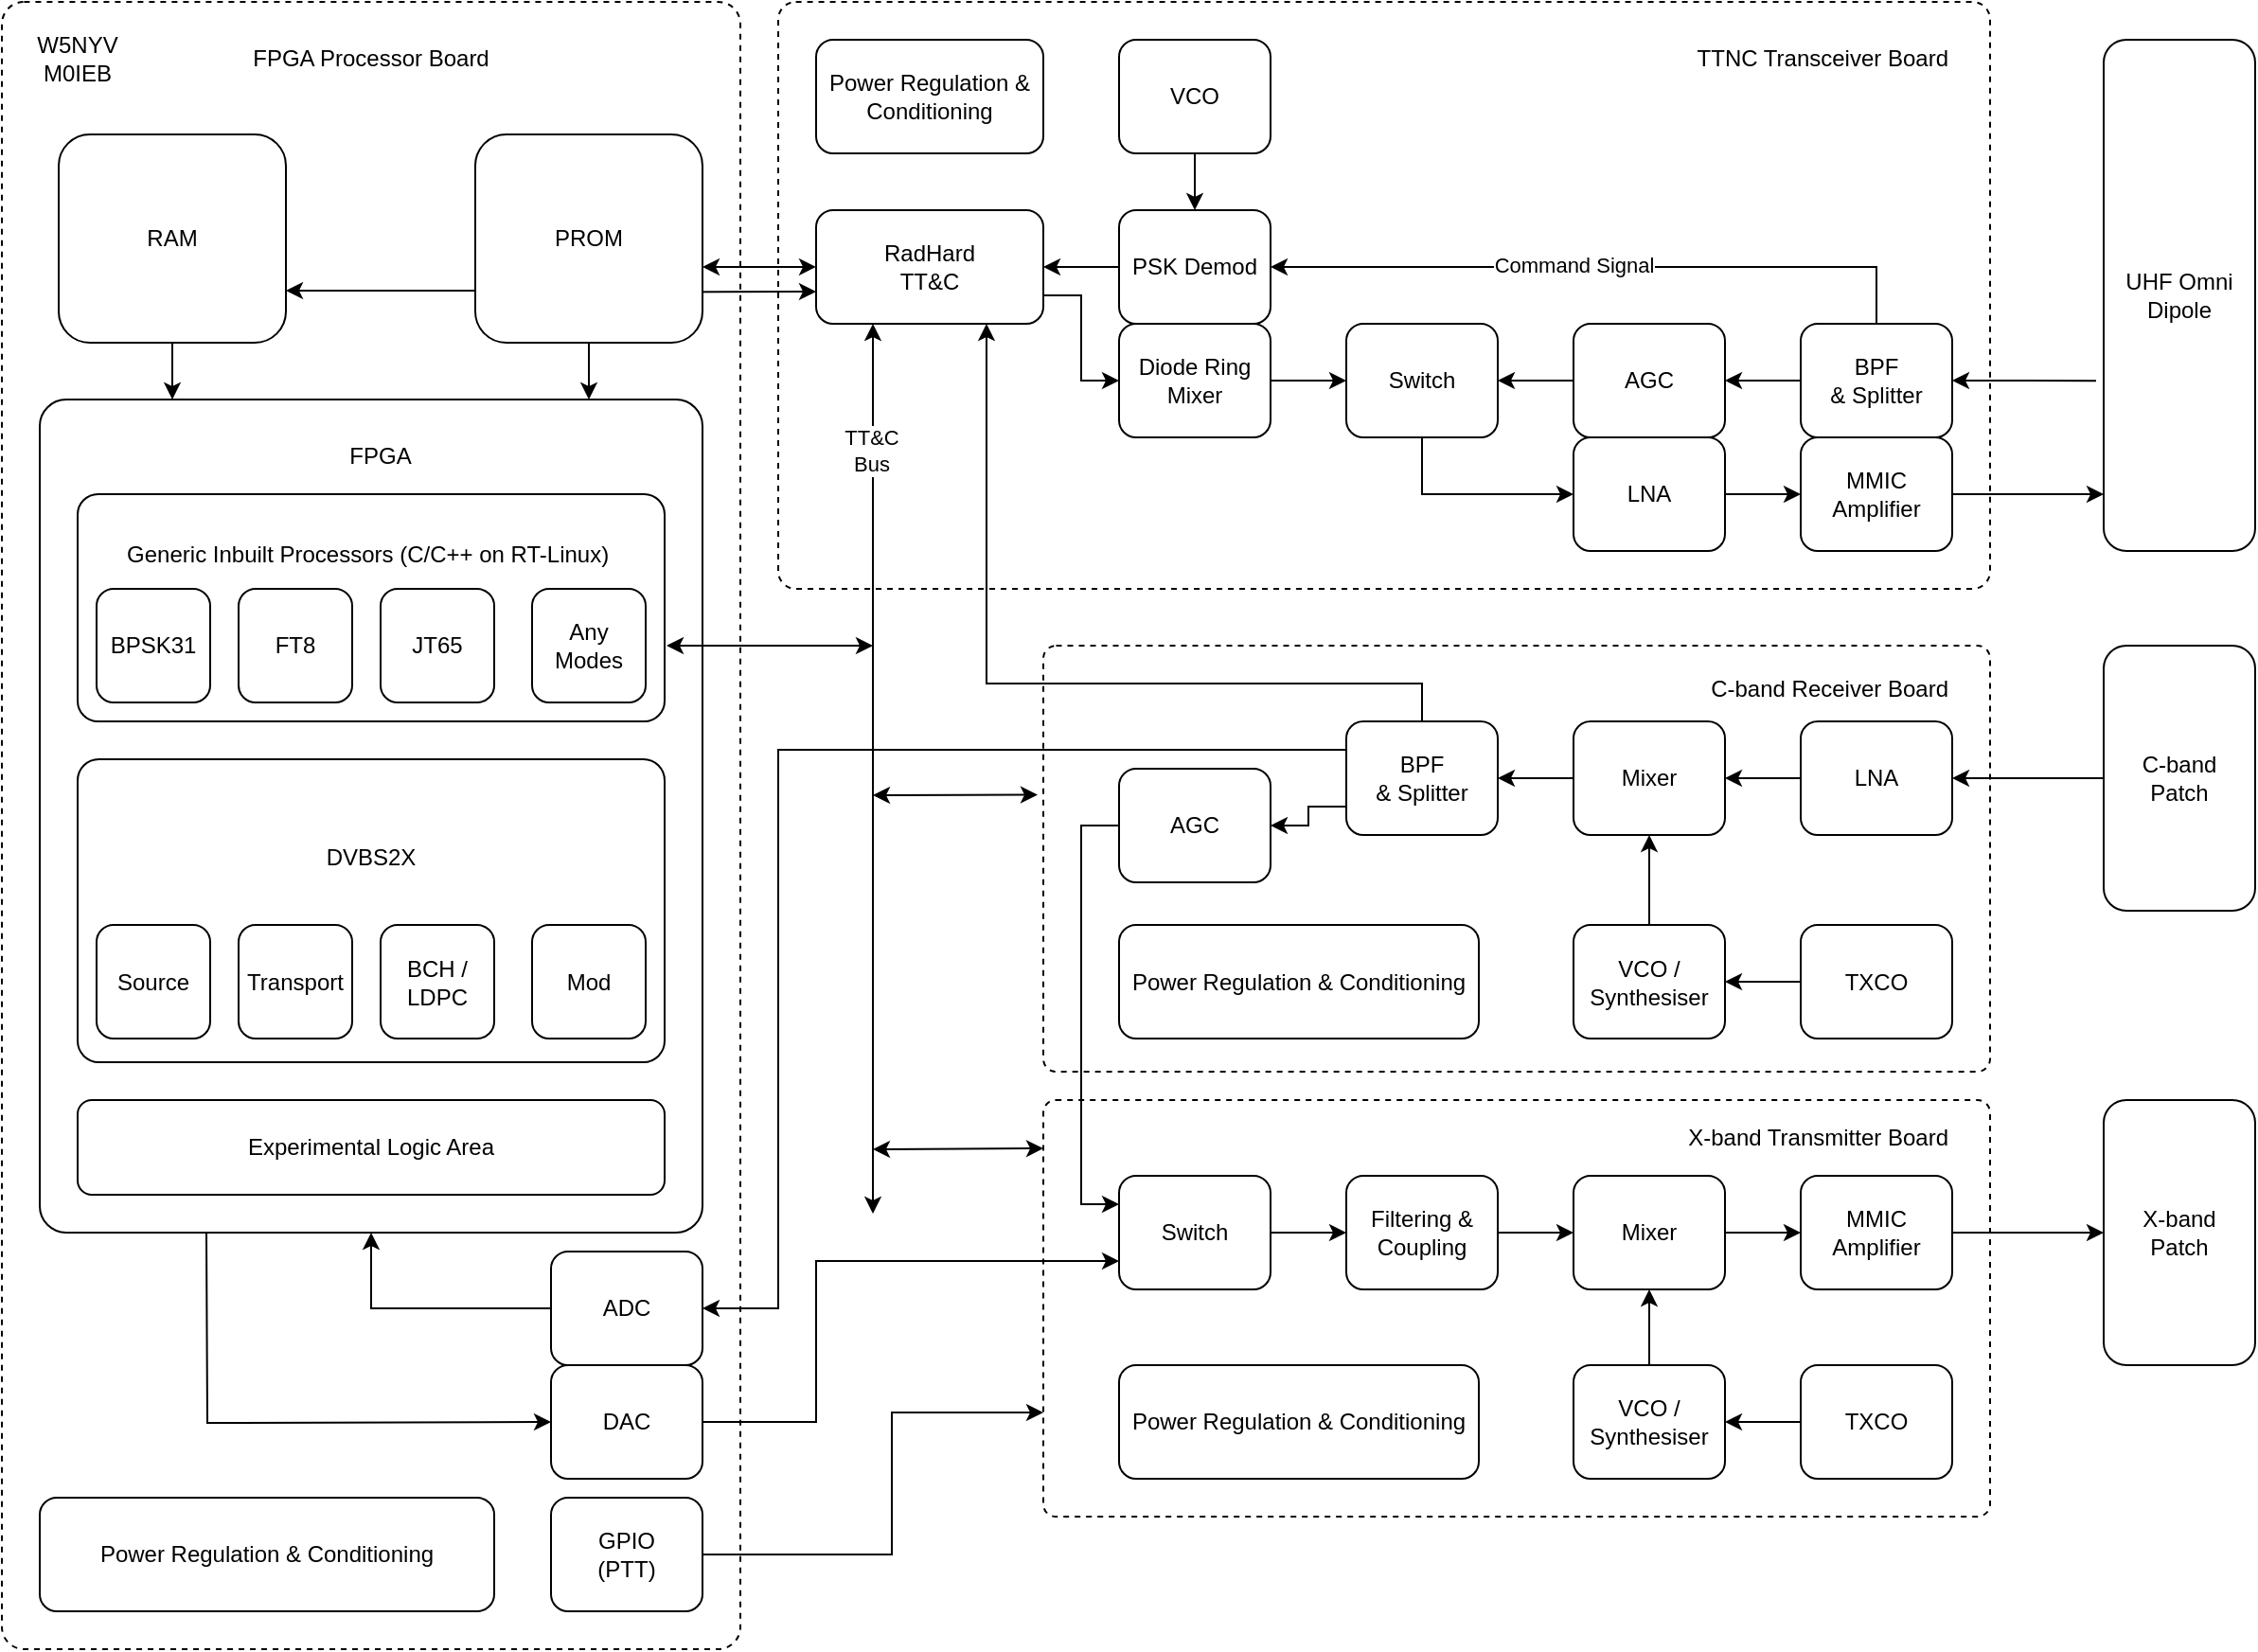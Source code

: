 <mxfile version="13.0.8" type="google"><diagram id="l2XfiYNVNpYVIOPTbfz_" name="Page-1"><mxGraphModel dx="2066" dy="1047" grid="1" gridSize="10" guides="1" tooltips="1" connect="1" arrows="1" fold="1" page="1" pageScale="1" pageWidth="1654" pageHeight="1169" math="0" shadow="0"><root><mxCell id="0"/><mxCell id="1" parent="0"/><mxCell id="nLnf8sUvUmYDnHuUmGrv-95" value="" style="rounded=1;whiteSpace=wrap;html=1;fillColor=none;dashed=1;arcSize=3;" parent="1" vertex="1"><mxGeometry x="370" y="20" width="390" height="870" as="geometry"/></mxCell><mxCell id="6QBlzxoRUGhADN-Y6dL4-11" style="edgeStyle=orthogonalEdgeStyle;rounded=0;orthogonalLoop=1;jettySize=auto;html=1;exitX=0.5;exitY=1;exitDx=0;exitDy=0;entryX=0;entryY=0.5;entryDx=0;entryDy=0;startArrow=classic;startFill=1;endArrow=none;endFill=0;" parent="1" source="GZUW73VzADsDvYSnw5N7-1" target="GZUW73VzADsDvYSnw5N7-23" edge="1"><mxGeometry relative="1" as="geometry"/></mxCell><mxCell id="GZUW73VzADsDvYSnw5N7-1" value="" style="rounded=1;whiteSpace=wrap;html=1;arcSize=4;labelPosition=center;verticalLabelPosition=middle;align=center;verticalAlign=middle;" parent="1" vertex="1"><mxGeometry x="390" y="230" width="350" height="440" as="geometry"/></mxCell><mxCell id="nLnf8sUvUmYDnHuUmGrv-92" value="Generic Inbuilt Processors (C/C++ on RT-Linux)&amp;nbsp;&lt;br&gt;&lt;br&gt;&lt;br&gt;&lt;br&gt;&lt;br&gt;" style="rounded=1;whiteSpace=wrap;html=1;fillColor=#ffffff;align=center;glass=0;arcSize=9;" parent="1" vertex="1"><mxGeometry x="410" y="280" width="310" height="120" as="geometry"/></mxCell><mxCell id="nLnf8sUvUmYDnHuUmGrv-48" value="" style="rounded=1;whiteSpace=wrap;html=1;fillColor=none;dashed=1;arcSize=3;" parent="1" vertex="1"><mxGeometry x="780" y="20" width="640" height="310" as="geometry"/></mxCell><mxCell id="nLnf8sUvUmYDnHuUmGrv-50" value="" style="rounded=1;whiteSpace=wrap;html=1;fillColor=none;dashed=1;arcSize=3;" parent="1" vertex="1"><mxGeometry x="920" y="600" width="500" height="220" as="geometry"/></mxCell><mxCell id="GZUW73VzADsDvYSnw5N7-2" value="Power Regulation &amp;amp; Conditioning" style="rounded=1;whiteSpace=wrap;html=1;" parent="1" vertex="1"><mxGeometry x="390" y="810" width="240" height="60" as="geometry"/></mxCell><mxCell id="GZUW73VzADsDvYSnw5N7-4" value="Power Regulation &amp;amp; Conditioning" style="rounded=1;whiteSpace=wrap;html=1;" parent="1" vertex="1"><mxGeometry x="800" y="40" width="120" height="60" as="geometry"/></mxCell><mxCell id="nLnf8sUvUmYDnHuUmGrv-38" style="edgeStyle=orthogonalEdgeStyle;rounded=0;orthogonalLoop=1;jettySize=auto;html=1;exitX=0;exitY=0.5;exitDx=0;exitDy=0;entryX=1;entryY=0.5;entryDx=0;entryDy=0;" parent="1" source="GZUW73VzADsDvYSnw5N7-10" target="nLnf8sUvUmYDnHuUmGrv-22" edge="1"><mxGeometry relative="1" as="geometry"/></mxCell><mxCell id="GZUW73VzADsDvYSnw5N7-10" value="PSK Demod" style="rounded=1;whiteSpace=wrap;html=1;" parent="1" vertex="1"><mxGeometry x="960" y="130" width="80" height="60" as="geometry"/></mxCell><mxCell id="nLnf8sUvUmYDnHuUmGrv-41" style="edgeStyle=orthogonalEdgeStyle;rounded=0;orthogonalLoop=1;jettySize=auto;html=1;exitX=0.5;exitY=1;exitDx=0;exitDy=0;entryX=0.5;entryY=0;entryDx=0;entryDy=0;" parent="1" source="GZUW73VzADsDvYSnw5N7-15" target="GZUW73VzADsDvYSnw5N7-10" edge="1"><mxGeometry relative="1" as="geometry"/></mxCell><mxCell id="GZUW73VzADsDvYSnw5N7-15" value="VCO" style="rounded=1;whiteSpace=wrap;html=1;" parent="1" vertex="1"><mxGeometry x="960" y="40" width="80" height="60" as="geometry"/></mxCell><mxCell id="nLnf8sUvUmYDnHuUmGrv-28" style="edgeStyle=orthogonalEdgeStyle;rounded=0;orthogonalLoop=1;jettySize=auto;html=1;exitX=1;exitY=0.5;exitDx=0;exitDy=0;entryX=0;entryY=0.5;entryDx=0;entryDy=0;" parent="1" source="GZUW73VzADsDvYSnw5N7-16" target="GZUW73VzADsDvYSnw5N7-17" edge="1"><mxGeometry relative="1" as="geometry"/></mxCell><mxCell id="GZUW73VzADsDvYSnw5N7-16" value="LNA" style="rounded=1;whiteSpace=wrap;html=1;" parent="1" vertex="1"><mxGeometry x="1200" y="250" width="80" height="60" as="geometry"/></mxCell><mxCell id="nLnf8sUvUmYDnHuUmGrv-60" style="edgeStyle=orthogonalEdgeStyle;rounded=0;orthogonalLoop=1;jettySize=auto;html=1;exitX=1;exitY=0.5;exitDx=0;exitDy=0;entryX=0;entryY=0.889;entryDx=0;entryDy=0;entryPerimeter=0;startArrow=none;startFill=0;endArrow=classic;endFill=1;" parent="1" source="GZUW73VzADsDvYSnw5N7-17" target="nLnf8sUvUmYDnHuUmGrv-3" edge="1"><mxGeometry relative="1" as="geometry"/></mxCell><mxCell id="GZUW73VzADsDvYSnw5N7-17" value="MMIC Amplifier" style="rounded=1;whiteSpace=wrap;html=1;" parent="1" vertex="1"><mxGeometry x="1320" y="250" width="80" height="60" as="geometry"/></mxCell><mxCell id="GZUW73VzADsDvYSnw5N7-20" value="Power Regulation &amp;amp; Conditioning" style="rounded=1;whiteSpace=wrap;html=1;" parent="1" vertex="1"><mxGeometry x="960" y="740" width="190" height="60" as="geometry"/></mxCell><mxCell id="GZUW73VzADsDvYSnw5N7-23" value="ADC" style="rounded=1;whiteSpace=wrap;html=1;" parent="1" vertex="1"><mxGeometry x="660" y="680" width="80" height="60" as="geometry"/></mxCell><mxCell id="nLnf8sUvUmYDnHuUmGrv-81" value="" style="edgeStyle=orthogonalEdgeStyle;rounded=0;orthogonalLoop=1;jettySize=auto;html=1;startArrow=none;startFill=0;endArrow=classic;endFill=1;" parent="1" source="GZUW73VzADsDvYSnw5N7-26" target="GZUW73VzADsDvYSnw5N7-30" edge="1"><mxGeometry relative="1" as="geometry"/></mxCell><mxCell id="GZUW73VzADsDvYSnw5N7-26" value="Filtering &amp;amp; Coupling" style="rounded=1;whiteSpace=wrap;html=1;" parent="1" vertex="1"><mxGeometry x="1080" y="640" width="80" height="60" as="geometry"/></mxCell><mxCell id="GZUW73VzADsDvYSnw5N7-29" style="edgeStyle=orthogonalEdgeStyle;rounded=0;orthogonalLoop=1;jettySize=auto;html=1;exitX=1;exitY=0.5;exitDx=0;exitDy=0;" parent="1" source="GZUW73VzADsDvYSnw5N7-30" target="GZUW73VzADsDvYSnw5N7-34" edge="1"><mxGeometry relative="1" as="geometry"/></mxCell><mxCell id="GZUW73VzADsDvYSnw5N7-30" value="Mixer" style="rounded=1;whiteSpace=wrap;html=1;" parent="1" vertex="1"><mxGeometry x="1200" y="640" width="80" height="60" as="geometry"/></mxCell><mxCell id="nLnf8sUvUmYDnHuUmGrv-46" value="" style="edgeStyle=orthogonalEdgeStyle;rounded=0;orthogonalLoop=1;jettySize=auto;html=1;" parent="1" source="GZUW73VzADsDvYSnw5N7-31" target="GZUW73VzADsDvYSnw5N7-30" edge="1"><mxGeometry relative="1" as="geometry"/></mxCell><mxCell id="GZUW73VzADsDvYSnw5N7-31" value="VCO / Synthesiser" style="rounded=1;whiteSpace=wrap;html=1;" parent="1" vertex="1"><mxGeometry x="1200" y="740" width="80" height="60" as="geometry"/></mxCell><mxCell id="nLnf8sUvUmYDnHuUmGrv-82" value="" style="edgeStyle=orthogonalEdgeStyle;rounded=0;orthogonalLoop=1;jettySize=auto;html=1;startArrow=none;startFill=0;endArrow=classic;endFill=1;" parent="1" source="GZUW73VzADsDvYSnw5N7-34" target="nLnf8sUvUmYDnHuUmGrv-2" edge="1"><mxGeometry relative="1" as="geometry"/></mxCell><mxCell id="GZUW73VzADsDvYSnw5N7-34" value="MMIC Amplifier" style="rounded=1;whiteSpace=wrap;html=1;" parent="1" vertex="1"><mxGeometry x="1320" y="640" width="80" height="60" as="geometry"/></mxCell><mxCell id="nLnf8sUvUmYDnHuUmGrv-47" value="" style="edgeStyle=orthogonalEdgeStyle;rounded=0;orthogonalLoop=1;jettySize=auto;html=1;" parent="1" source="GZUW73VzADsDvYSnw5N7-35" target="GZUW73VzADsDvYSnw5N7-31" edge="1"><mxGeometry relative="1" as="geometry"/></mxCell><mxCell id="GZUW73VzADsDvYSnw5N7-35" value="TXCO" style="rounded=1;whiteSpace=wrap;html=1;" parent="1" vertex="1"><mxGeometry x="1320" y="740" width="80" height="60" as="geometry"/></mxCell><mxCell id="nLnf8sUvUmYDnHuUmGrv-2" value="X-band &lt;br&gt;Patch" style="rounded=1;whiteSpace=wrap;html=1;" parent="1" vertex="1"><mxGeometry x="1480" y="600" width="80" height="140" as="geometry"/></mxCell><mxCell id="nLnf8sUvUmYDnHuUmGrv-3" value="UHF Omni Dipole" style="rounded=1;whiteSpace=wrap;html=1;" parent="1" vertex="1"><mxGeometry x="1480" y="40" width="80" height="270" as="geometry"/></mxCell><mxCell id="nLnf8sUvUmYDnHuUmGrv-37" style="edgeStyle=orthogonalEdgeStyle;rounded=0;orthogonalLoop=1;jettySize=auto;html=1;exitX=0;exitY=0.5;exitDx=0;exitDy=0;entryX=1;entryY=0.5;entryDx=0;entryDy=0;" parent="1" source="nLnf8sUvUmYDnHuUmGrv-8" target="nLnf8sUvUmYDnHuUmGrv-24" edge="1"><mxGeometry relative="1" as="geometry"/></mxCell><mxCell id="nLnf8sUvUmYDnHuUmGrv-8" value="AGC" style="rounded=1;whiteSpace=wrap;html=1;" parent="1" vertex="1"><mxGeometry x="1200" y="190" width="80" height="60" as="geometry"/></mxCell><mxCell id="nLnf8sUvUmYDnHuUmGrv-98" value="" style="edgeStyle=orthogonalEdgeStyle;rounded=0;orthogonalLoop=1;jettySize=auto;html=1;startArrow=classic;startFill=1;endArrow=classic;endFill=1;entryX=1;entryY=0.636;entryDx=0;entryDy=0;entryPerimeter=0;" parent="1" source="nLnf8sUvUmYDnHuUmGrv-22" target="nLnf8sUvUmYDnHuUmGrv-89" edge="1"><mxGeometry relative="1" as="geometry"/></mxCell><mxCell id="nLnf8sUvUmYDnHuUmGrv-22" value="RadHard&lt;br&gt;TT&amp;amp;C" style="rounded=1;whiteSpace=wrap;html=1;" parent="1" vertex="1"><mxGeometry x="800" y="130" width="120" height="60" as="geometry"/></mxCell><mxCell id="nLnf8sUvUmYDnHuUmGrv-36" style="edgeStyle=orthogonalEdgeStyle;rounded=0;orthogonalLoop=1;jettySize=auto;html=1;exitX=0.5;exitY=1;exitDx=0;exitDy=0;entryX=0;entryY=0.5;entryDx=0;entryDy=0;" parent="1" source="nLnf8sUvUmYDnHuUmGrv-24" target="GZUW73VzADsDvYSnw5N7-16" edge="1"><mxGeometry relative="1" as="geometry"/></mxCell><mxCell id="nLnf8sUvUmYDnHuUmGrv-24" value="Switch" style="rounded=1;whiteSpace=wrap;html=1;" parent="1" vertex="1"><mxGeometry x="1080" y="190" width="80" height="60" as="geometry"/></mxCell><mxCell id="nLnf8sUvUmYDnHuUmGrv-33" style="edgeStyle=orthogonalEdgeStyle;rounded=0;orthogonalLoop=1;jettySize=auto;html=1;exitX=0;exitY=0.5;exitDx=0;exitDy=0;entryX=1;entryY=0.5;entryDx=0;entryDy=0;" parent="1" source="nLnf8sUvUmYDnHuUmGrv-25" target="nLnf8sUvUmYDnHuUmGrv-8" edge="1"><mxGeometry relative="1" as="geometry"/></mxCell><mxCell id="nLnf8sUvUmYDnHuUmGrv-34" style="edgeStyle=orthogonalEdgeStyle;rounded=0;orthogonalLoop=1;jettySize=auto;html=1;exitX=0.5;exitY=0;exitDx=0;exitDy=0;entryX=1;entryY=0.5;entryDx=0;entryDy=0;" parent="1" source="nLnf8sUvUmYDnHuUmGrv-25" target="GZUW73VzADsDvYSnw5N7-10" edge="1"><mxGeometry relative="1" as="geometry"/></mxCell><mxCell id="nLnf8sUvUmYDnHuUmGrv-115" value="Command Signal" style="edgeLabel;html=1;align=center;verticalAlign=middle;resizable=0;points=[];" parent="nLnf8sUvUmYDnHuUmGrv-34" vertex="1" connectable="0"><mxGeometry x="0.086" y="-1" relative="1" as="geometry"><mxPoint as="offset"/></mxGeometry></mxCell><mxCell id="nLnf8sUvUmYDnHuUmGrv-59" style="edgeStyle=orthogonalEdgeStyle;rounded=0;orthogonalLoop=1;jettySize=auto;html=1;exitX=1;exitY=0.5;exitDx=0;exitDy=0;entryX=-0.05;entryY=0.667;entryDx=0;entryDy=0;entryPerimeter=0;startArrow=classic;startFill=1;endArrow=none;endFill=0;" parent="1" source="nLnf8sUvUmYDnHuUmGrv-25" target="nLnf8sUvUmYDnHuUmGrv-3" edge="1"><mxGeometry relative="1" as="geometry"/></mxCell><mxCell id="nLnf8sUvUmYDnHuUmGrv-25" value="BPF &lt;br&gt;&amp;amp; Splitter" style="rounded=1;whiteSpace=wrap;html=1;" parent="1" vertex="1"><mxGeometry x="1320" y="190" width="80" height="60" as="geometry"/></mxCell><mxCell id="nLnf8sUvUmYDnHuUmGrv-40" style="edgeStyle=orthogonalEdgeStyle;rounded=0;orthogonalLoop=1;jettySize=auto;html=1;exitX=1;exitY=0.5;exitDx=0;exitDy=0;entryX=0;entryY=0.5;entryDx=0;entryDy=0;" parent="1" source="nLnf8sUvUmYDnHuUmGrv-26" target="nLnf8sUvUmYDnHuUmGrv-24" edge="1"><mxGeometry relative="1" as="geometry"/></mxCell><mxCell id="3rDECDPrNrPNJgk22epR-1" style="edgeStyle=orthogonalEdgeStyle;rounded=0;orthogonalLoop=1;jettySize=auto;html=1;exitX=1;exitY=0.75;exitDx=0;exitDy=0;entryX=0;entryY=0.5;entryDx=0;entryDy=0;" parent="1" source="nLnf8sUvUmYDnHuUmGrv-22" target="nLnf8sUvUmYDnHuUmGrv-26" edge="1"><mxGeometry relative="1" as="geometry"><mxPoint x="940" y="220" as="targetPoint"/></mxGeometry></mxCell><mxCell id="nLnf8sUvUmYDnHuUmGrv-26" value="Diode Ring Mixer" style="rounded=1;whiteSpace=wrap;html=1;" parent="1" vertex="1"><mxGeometry x="960" y="190" width="80" height="60" as="geometry"/></mxCell><mxCell id="nLnf8sUvUmYDnHuUmGrv-49" value="TTNC Transceiver Board" style="text;html=1;strokeColor=none;fillColor=none;align=right;verticalAlign=middle;whiteSpace=wrap;rounded=0;dashed=1;" parent="1" vertex="1"><mxGeometry x="1250" y="40" width="150" height="20" as="geometry"/></mxCell><mxCell id="nLnf8sUvUmYDnHuUmGrv-51" value="X-band Transmitter Board" style="text;html=1;strokeColor=none;fillColor=none;align=right;verticalAlign=middle;whiteSpace=wrap;rounded=0;dashed=1;" parent="1" vertex="1"><mxGeometry x="1250" y="610" width="150" height="20" as="geometry"/></mxCell><mxCell id="nLnf8sUvUmYDnHuUmGrv-52" value="DVBS2X&lt;br&gt;&lt;br&gt;&lt;br&gt;&lt;br&gt;&lt;br&gt;" style="rounded=1;whiteSpace=wrap;html=1;fillColor=#ffffff;align=center;glass=0;arcSize=7;" parent="1" vertex="1"><mxGeometry x="410" y="420" width="310" height="160" as="geometry"/></mxCell><mxCell id="nLnf8sUvUmYDnHuUmGrv-56" value="BPSK31" style="rounded=1;whiteSpace=wrap;html=1;fillColor=#ffffff;align=center;glass=0;" parent="1" vertex="1"><mxGeometry x="420" y="330" width="60" height="60" as="geometry"/></mxCell><mxCell id="nLnf8sUvUmYDnHuUmGrv-57" value="Experimental Logic Area" style="rounded=1;whiteSpace=wrap;html=1;fillColor=#ffffff;align=center;glass=0;" parent="1" vertex="1"><mxGeometry x="410" y="600" width="310" height="50" as="geometry"/></mxCell><mxCell id="nLnf8sUvUmYDnHuUmGrv-61" value="" style="rounded=1;whiteSpace=wrap;html=1;fillColor=none;dashed=1;arcSize=3;" parent="1" vertex="1"><mxGeometry x="920" y="360" width="500" height="225" as="geometry"/></mxCell><mxCell id="nLnf8sUvUmYDnHuUmGrv-62" value="Power Regulation &amp;amp; Conditioning" style="rounded=1;whiteSpace=wrap;html=1;" parent="1" vertex="1"><mxGeometry x="960" y="507.5" width="190" height="60" as="geometry"/></mxCell><mxCell id="6QBlzxoRUGhADN-Y6dL4-20" style="edgeStyle=orthogonalEdgeStyle;rounded=0;orthogonalLoop=1;jettySize=auto;html=1;exitX=1;exitY=0.5;exitDx=0;exitDy=0;entryX=0;entryY=0.75;entryDx=0;entryDy=0;" parent="1" source="nLnf8sUvUmYDnHuUmGrv-63" target="6QBlzxoRUGhADN-Y6dL4-19" edge="1"><mxGeometry relative="1" as="geometry"><Array as="points"><mxPoint x="800" y="770"/><mxPoint x="800" y="685"/></Array></mxGeometry></mxCell><mxCell id="nLnf8sUvUmYDnHuUmGrv-63" value="DAC" style="rounded=1;whiteSpace=wrap;html=1;" parent="1" vertex="1"><mxGeometry x="660" y="740" width="80" height="60" as="geometry"/></mxCell><mxCell id="6QBlzxoRUGhADN-Y6dL4-30" style="edgeStyle=orthogonalEdgeStyle;rounded=0;orthogonalLoop=1;jettySize=auto;html=1;exitX=0;exitY=0.25;exitDx=0;exitDy=0;entryX=1;entryY=0.5;entryDx=0;entryDy=0;" parent="1" source="nLnf8sUvUmYDnHuUmGrv-68" target="GZUW73VzADsDvYSnw5N7-23" edge="1"><mxGeometry relative="1" as="geometry"><Array as="points"><mxPoint x="780" y="415"/><mxPoint x="780" y="710"/></Array></mxGeometry></mxCell><mxCell id="6QBlzxoRUGhADN-Y6dL4-31" style="edgeStyle=orthogonalEdgeStyle;rounded=0;orthogonalLoop=1;jettySize=auto;html=1;exitX=0;exitY=0.75;exitDx=0;exitDy=0;entryX=1;entryY=0.5;entryDx=0;entryDy=0;startArrow=none;startFill=0;endArrow=classic;endFill=1;" parent="1" source="nLnf8sUvUmYDnHuUmGrv-68" target="6QBlzxoRUGhADN-Y6dL4-21" edge="1"><mxGeometry relative="1" as="geometry"/></mxCell><mxCell id="6QBlzxoRUGhADN-Y6dL4-32" style="edgeStyle=orthogonalEdgeStyle;rounded=0;orthogonalLoop=1;jettySize=auto;html=1;exitX=0.5;exitY=0;exitDx=0;exitDy=0;entryX=0.75;entryY=1;entryDx=0;entryDy=0;startArrow=none;startFill=0;endArrow=classic;endFill=1;" parent="1" source="nLnf8sUvUmYDnHuUmGrv-68" target="nLnf8sUvUmYDnHuUmGrv-22" edge="1"><mxGeometry relative="1" as="geometry"><Array as="points"><mxPoint x="1120" y="380"/><mxPoint x="890" y="380"/></Array></mxGeometry></mxCell><mxCell id="nLnf8sUvUmYDnHuUmGrv-68" value="BPF&lt;br&gt;&amp;amp; Splitter" style="rounded=1;whiteSpace=wrap;html=1;" parent="1" vertex="1"><mxGeometry x="1080" y="400" width="80" height="60" as="geometry"/></mxCell><mxCell id="nLnf8sUvUmYDnHuUmGrv-85" value="" style="edgeStyle=orthogonalEdgeStyle;rounded=0;orthogonalLoop=1;jettySize=auto;html=1;startArrow=none;startFill=0;endArrow=classic;endFill=1;" parent="1" source="nLnf8sUvUmYDnHuUmGrv-71" target="nLnf8sUvUmYDnHuUmGrv-68" edge="1"><mxGeometry relative="1" as="geometry"/></mxCell><mxCell id="nLnf8sUvUmYDnHuUmGrv-71" value="Mixer" style="rounded=1;whiteSpace=wrap;html=1;" parent="1" vertex="1"><mxGeometry x="1200" y="400" width="80" height="60" as="geometry"/></mxCell><mxCell id="nLnf8sUvUmYDnHuUmGrv-72" value="" style="edgeStyle=orthogonalEdgeStyle;rounded=0;orthogonalLoop=1;jettySize=auto;html=1;" parent="1" source="nLnf8sUvUmYDnHuUmGrv-73" target="nLnf8sUvUmYDnHuUmGrv-71" edge="1"><mxGeometry relative="1" as="geometry"/></mxCell><mxCell id="nLnf8sUvUmYDnHuUmGrv-73" value="VCO / Synthesiser" style="rounded=1;whiteSpace=wrap;html=1;" parent="1" vertex="1"><mxGeometry x="1200" y="507.5" width="80" height="60" as="geometry"/></mxCell><mxCell id="nLnf8sUvUmYDnHuUmGrv-84" style="edgeStyle=orthogonalEdgeStyle;rounded=0;orthogonalLoop=1;jettySize=auto;html=1;exitX=0;exitY=0.5;exitDx=0;exitDy=0;entryX=1;entryY=0.5;entryDx=0;entryDy=0;startArrow=none;startFill=0;endArrow=classic;endFill=1;" parent="1" source="nLnf8sUvUmYDnHuUmGrv-74" target="nLnf8sUvUmYDnHuUmGrv-71" edge="1"><mxGeometry relative="1" as="geometry"/></mxCell><mxCell id="nLnf8sUvUmYDnHuUmGrv-74" value="LNA" style="rounded=1;whiteSpace=wrap;html=1;" parent="1" vertex="1"><mxGeometry x="1320" y="400" width="80" height="60" as="geometry"/></mxCell><mxCell id="nLnf8sUvUmYDnHuUmGrv-76" value="" style="edgeStyle=orthogonalEdgeStyle;rounded=0;orthogonalLoop=1;jettySize=auto;html=1;" parent="1" source="nLnf8sUvUmYDnHuUmGrv-77" target="nLnf8sUvUmYDnHuUmGrv-73" edge="1"><mxGeometry relative="1" as="geometry"/></mxCell><mxCell id="nLnf8sUvUmYDnHuUmGrv-77" value="TXCO" style="rounded=1;whiteSpace=wrap;html=1;" parent="1" vertex="1"><mxGeometry x="1320" y="507.5" width="80" height="60" as="geometry"/></mxCell><mxCell id="nLnf8sUvUmYDnHuUmGrv-87" value="" style="edgeStyle=orthogonalEdgeStyle;rounded=0;orthogonalLoop=1;jettySize=auto;html=1;startArrow=none;startFill=0;endArrow=classic;endFill=1;" parent="1" source="nLnf8sUvUmYDnHuUmGrv-78" target="nLnf8sUvUmYDnHuUmGrv-74" edge="1"><mxGeometry relative="1" as="geometry"/></mxCell><mxCell id="nLnf8sUvUmYDnHuUmGrv-78" value="C-band &lt;br&gt;Patch" style="rounded=1;whiteSpace=wrap;html=1;" parent="1" vertex="1"><mxGeometry x="1480" y="360" width="80" height="140" as="geometry"/></mxCell><mxCell id="nLnf8sUvUmYDnHuUmGrv-79" value="C-band Receiver Board" style="text;html=1;strokeColor=none;fillColor=none;align=right;verticalAlign=middle;whiteSpace=wrap;rounded=0;dashed=1;" parent="1" vertex="1"><mxGeometry x="1250" y="372.5" width="150" height="20" as="geometry"/></mxCell><mxCell id="nLnf8sUvUmYDnHuUmGrv-83" style="edgeStyle=orthogonalEdgeStyle;rounded=0;orthogonalLoop=1;jettySize=auto;html=1;exitX=0.5;exitY=1;exitDx=0;exitDy=0;startArrow=none;startFill=0;endArrow=classic;endFill=1;" parent="1" source="nLnf8sUvUmYDnHuUmGrv-2" target="nLnf8sUvUmYDnHuUmGrv-2" edge="1"><mxGeometry relative="1" as="geometry"/></mxCell><mxCell id="nLnf8sUvUmYDnHuUmGrv-88" value="FPGA" style="text;html=1;strokeColor=none;fillColor=none;align=center;verticalAlign=middle;whiteSpace=wrap;rounded=0;glass=0;" parent="1" vertex="1"><mxGeometry x="550" y="250" width="40" height="20" as="geometry"/></mxCell><mxCell id="6QBlzxoRUGhADN-Y6dL4-10" value="" style="edgeStyle=orthogonalEdgeStyle;rounded=0;orthogonalLoop=1;jettySize=auto;html=1;" parent="1" source="nLnf8sUvUmYDnHuUmGrv-89" edge="1"><mxGeometry relative="1" as="geometry"><mxPoint x="680" y="230" as="targetPoint"/></mxGeometry></mxCell><mxCell id="6QBlzxoRUGhADN-Y6dL4-2" style="edgeStyle=orthogonalEdgeStyle;rounded=0;orthogonalLoop=1;jettySize=auto;html=1;exitX=0.5;exitY=1;exitDx=0;exitDy=0;entryX=0.2;entryY=0;entryDx=0;entryDy=0;entryPerimeter=0;" parent="1" source="nLnf8sUvUmYDnHuUmGrv-93" target="GZUW73VzADsDvYSnw5N7-1" edge="1"><mxGeometry relative="1" as="geometry"/></mxCell><mxCell id="nLnf8sUvUmYDnHuUmGrv-93" value="RAM" style="rounded=1;whiteSpace=wrap;html=1;fillColor=#ffffff;align=center;glass=0;" parent="1" vertex="1"><mxGeometry x="400" y="90" width="120" height="110" as="geometry"/></mxCell><mxCell id="nLnf8sUvUmYDnHuUmGrv-96" value="FPGA Processor Board" style="text;html=1;strokeColor=none;fillColor=none;align=center;verticalAlign=middle;whiteSpace=wrap;rounded=0;glass=0;" parent="1" vertex="1"><mxGeometry x="495" y="40" width="140" height="20" as="geometry"/></mxCell><mxCell id="nLnf8sUvUmYDnHuUmGrv-108" style="edgeStyle=orthogonalEdgeStyle;rounded=0;orthogonalLoop=1;jettySize=auto;html=1;exitX=0;exitY=0.5;exitDx=0;exitDy=0;startArrow=classic;startFill=1;endArrow=none;endFill=0;" parent="1" edge="1"><mxGeometry relative="1" as="geometry"><mxPoint x="660" y="770" as="sourcePoint"/><mxPoint x="478" y="670" as="targetPoint"/></mxGeometry></mxCell><mxCell id="6QBlzxoRUGhADN-Y6dL4-33" style="edgeStyle=orthogonalEdgeStyle;rounded=0;orthogonalLoop=1;jettySize=auto;html=1;exitX=1;exitY=0.5;exitDx=0;exitDy=0;entryX=0;entryY=0.75;entryDx=0;entryDy=0;startArrow=none;startFill=0;endArrow=classic;endFill=1;" parent="1" source="6QBlzxoRUGhADN-Y6dL4-4" target="nLnf8sUvUmYDnHuUmGrv-50" edge="1"><mxGeometry relative="1" as="geometry"><Array as="points"><mxPoint x="840" y="840"/><mxPoint x="840" y="765"/></Array></mxGeometry></mxCell><mxCell id="6QBlzxoRUGhADN-Y6dL4-4" value="GPIO&lt;br&gt;(PTT)" style="rounded=1;whiteSpace=wrap;html=1;" parent="1" vertex="1"><mxGeometry x="660" y="810" width="80" height="60" as="geometry"/></mxCell><mxCell id="6QBlzxoRUGhADN-Y6dL4-5" value="FT8" style="rounded=1;whiteSpace=wrap;html=1;fillColor=#ffffff;align=center;glass=0;" parent="1" vertex="1"><mxGeometry x="495" y="330" width="60" height="60" as="geometry"/></mxCell><mxCell id="6QBlzxoRUGhADN-Y6dL4-6" value="JT65" style="rounded=1;whiteSpace=wrap;html=1;fillColor=#ffffff;align=center;glass=0;" parent="1" vertex="1"><mxGeometry x="570" y="330" width="60" height="60" as="geometry"/></mxCell><mxCell id="6QBlzxoRUGhADN-Y6dL4-7" value="Any Modes" style="rounded=1;whiteSpace=wrap;html=1;fillColor=#ffffff;align=center;glass=0;" parent="1" vertex="1"><mxGeometry x="650" y="330" width="60" height="60" as="geometry"/></mxCell><mxCell id="6QBlzxoRUGhADN-Y6dL4-14" value="W5NYV&lt;br&gt;M0IEB" style="text;html=1;strokeColor=none;fillColor=none;align=center;verticalAlign=middle;whiteSpace=wrap;rounded=0;" parent="1" vertex="1"><mxGeometry x="390" y="40" width="40" height="20" as="geometry"/></mxCell><mxCell id="6QBlzxoRUGhADN-Y6dL4-25" style="edgeStyle=orthogonalEdgeStyle;rounded=0;orthogonalLoop=1;jettySize=auto;html=1;exitX=1;exitY=0.5;exitDx=0;exitDy=0;entryX=0;entryY=0.5;entryDx=0;entryDy=0;" parent="1" source="6QBlzxoRUGhADN-Y6dL4-19" target="GZUW73VzADsDvYSnw5N7-26" edge="1"><mxGeometry relative="1" as="geometry"/></mxCell><mxCell id="6QBlzxoRUGhADN-Y6dL4-19" value="Switch" style="rounded=1;whiteSpace=wrap;html=1;" parent="1" vertex="1"><mxGeometry x="960" y="640" width="80" height="60" as="geometry"/></mxCell><mxCell id="6QBlzxoRUGhADN-Y6dL4-24" style="edgeStyle=orthogonalEdgeStyle;rounded=0;orthogonalLoop=1;jettySize=auto;html=1;exitX=0;exitY=0.5;exitDx=0;exitDy=0;entryX=0;entryY=0.25;entryDx=0;entryDy=0;" parent="1" source="6QBlzxoRUGhADN-Y6dL4-21" target="6QBlzxoRUGhADN-Y6dL4-19" edge="1"><mxGeometry relative="1" as="geometry"/></mxCell><mxCell id="6QBlzxoRUGhADN-Y6dL4-21" value="AGC" style="rounded=1;whiteSpace=wrap;html=1;" parent="1" vertex="1"><mxGeometry x="960" y="425" width="80" height="60" as="geometry"/></mxCell><mxCell id="6QBlzxoRUGhADN-Y6dL4-34" value="" style="endArrow=classic;startArrow=classic;html=1;entryX=0.25;entryY=1;entryDx=0;entryDy=0;" parent="1" target="nLnf8sUvUmYDnHuUmGrv-22" edge="1"><mxGeometry width="50" height="50" relative="1" as="geometry"><mxPoint x="830" y="660" as="sourcePoint"/><mxPoint x="870" y="270" as="targetPoint"/></mxGeometry></mxCell><mxCell id="6QBlzxoRUGhADN-Y6dL4-39" value="TT&amp;amp;C&lt;br&gt;Bus" style="edgeLabel;html=1;align=center;verticalAlign=middle;resizable=0;points=[];" parent="6QBlzxoRUGhADN-Y6dL4-34" vertex="1" connectable="0"><mxGeometry x="0.715" y="1" relative="1" as="geometry"><mxPoint as="offset"/></mxGeometry></mxCell><mxCell id="6QBlzxoRUGhADN-Y6dL4-35" value="" style="endArrow=classic;startArrow=classic;html=1;entryX=-0.006;entryY=0.35;entryDx=0;entryDy=0;entryPerimeter=0;" parent="1" target="nLnf8sUvUmYDnHuUmGrv-61" edge="1"><mxGeometry width="50" height="50" relative="1" as="geometry"><mxPoint x="830" y="439" as="sourcePoint"/><mxPoint x="890" y="440" as="targetPoint"/></mxGeometry></mxCell><mxCell id="6QBlzxoRUGhADN-Y6dL4-36" value="" style="endArrow=classic;startArrow=classic;html=1;entryX=0;entryY=0.116;entryDx=0;entryDy=0;entryPerimeter=0;" parent="1" target="nLnf8sUvUmYDnHuUmGrv-50" edge="1"><mxGeometry width="50" height="50" relative="1" as="geometry"><mxPoint x="830" y="626" as="sourcePoint"/><mxPoint x="900" y="520" as="targetPoint"/></mxGeometry></mxCell><mxCell id="6QBlzxoRUGhADN-Y6dL4-37" value="" style="endArrow=classic;startArrow=classic;html=1;entryX=0;entryY=0.116;entryDx=0;entryDy=0;entryPerimeter=0;" parent="1" edge="1"><mxGeometry width="50" height="50" relative="1" as="geometry"><mxPoint x="721" y="360" as="sourcePoint"/><mxPoint x="830" y="360" as="targetPoint"/></mxGeometry></mxCell><mxCell id="6QBlzxoRUGhADN-Y6dL4-38" value="" style="edgeStyle=orthogonalEdgeStyle;rounded=0;orthogonalLoop=1;jettySize=auto;html=1;startArrow=classic;startFill=1;endArrow=classic;endFill=1;entryX=1;entryY=0.75;entryDx=0;entryDy=0;" parent="1" target="nLnf8sUvUmYDnHuUmGrv-93" edge="1"><mxGeometry relative="1" as="geometry"><mxPoint x="800" y="173" as="sourcePoint"/><mxPoint x="750" y="169.96" as="targetPoint"/></mxGeometry></mxCell><mxCell id="nLnf8sUvUmYDnHuUmGrv-89" value="PROM" style="rounded=1;whiteSpace=wrap;html=1;fillColor=#ffffff;align=center;glass=0;" parent="1" vertex="1"><mxGeometry x="620" y="90" width="120" height="110" as="geometry"/></mxCell><mxCell id="6QBlzxoRUGhADN-Y6dL4-40" value="Source" style="rounded=1;whiteSpace=wrap;html=1;fillColor=#ffffff;align=center;glass=0;" parent="1" vertex="1"><mxGeometry x="420" y="507.5" width="60" height="60" as="geometry"/></mxCell><mxCell id="6QBlzxoRUGhADN-Y6dL4-41" value="Transport" style="rounded=1;whiteSpace=wrap;html=1;fillColor=#ffffff;align=center;glass=0;" parent="1" vertex="1"><mxGeometry x="495" y="507.5" width="60" height="60" as="geometry"/></mxCell><mxCell id="6QBlzxoRUGhADN-Y6dL4-42" value="BCH / LDPC" style="rounded=1;whiteSpace=wrap;html=1;fillColor=#ffffff;align=center;glass=0;" parent="1" vertex="1"><mxGeometry x="570" y="507.5" width="60" height="60" as="geometry"/></mxCell><mxCell id="6QBlzxoRUGhADN-Y6dL4-43" value="Mod" style="rounded=1;whiteSpace=wrap;html=1;fillColor=#ffffff;align=center;glass=0;" parent="1" vertex="1"><mxGeometry x="650" y="507.5" width="60" height="60" as="geometry"/></mxCell></root></mxGraphModel></diagram></mxfile>